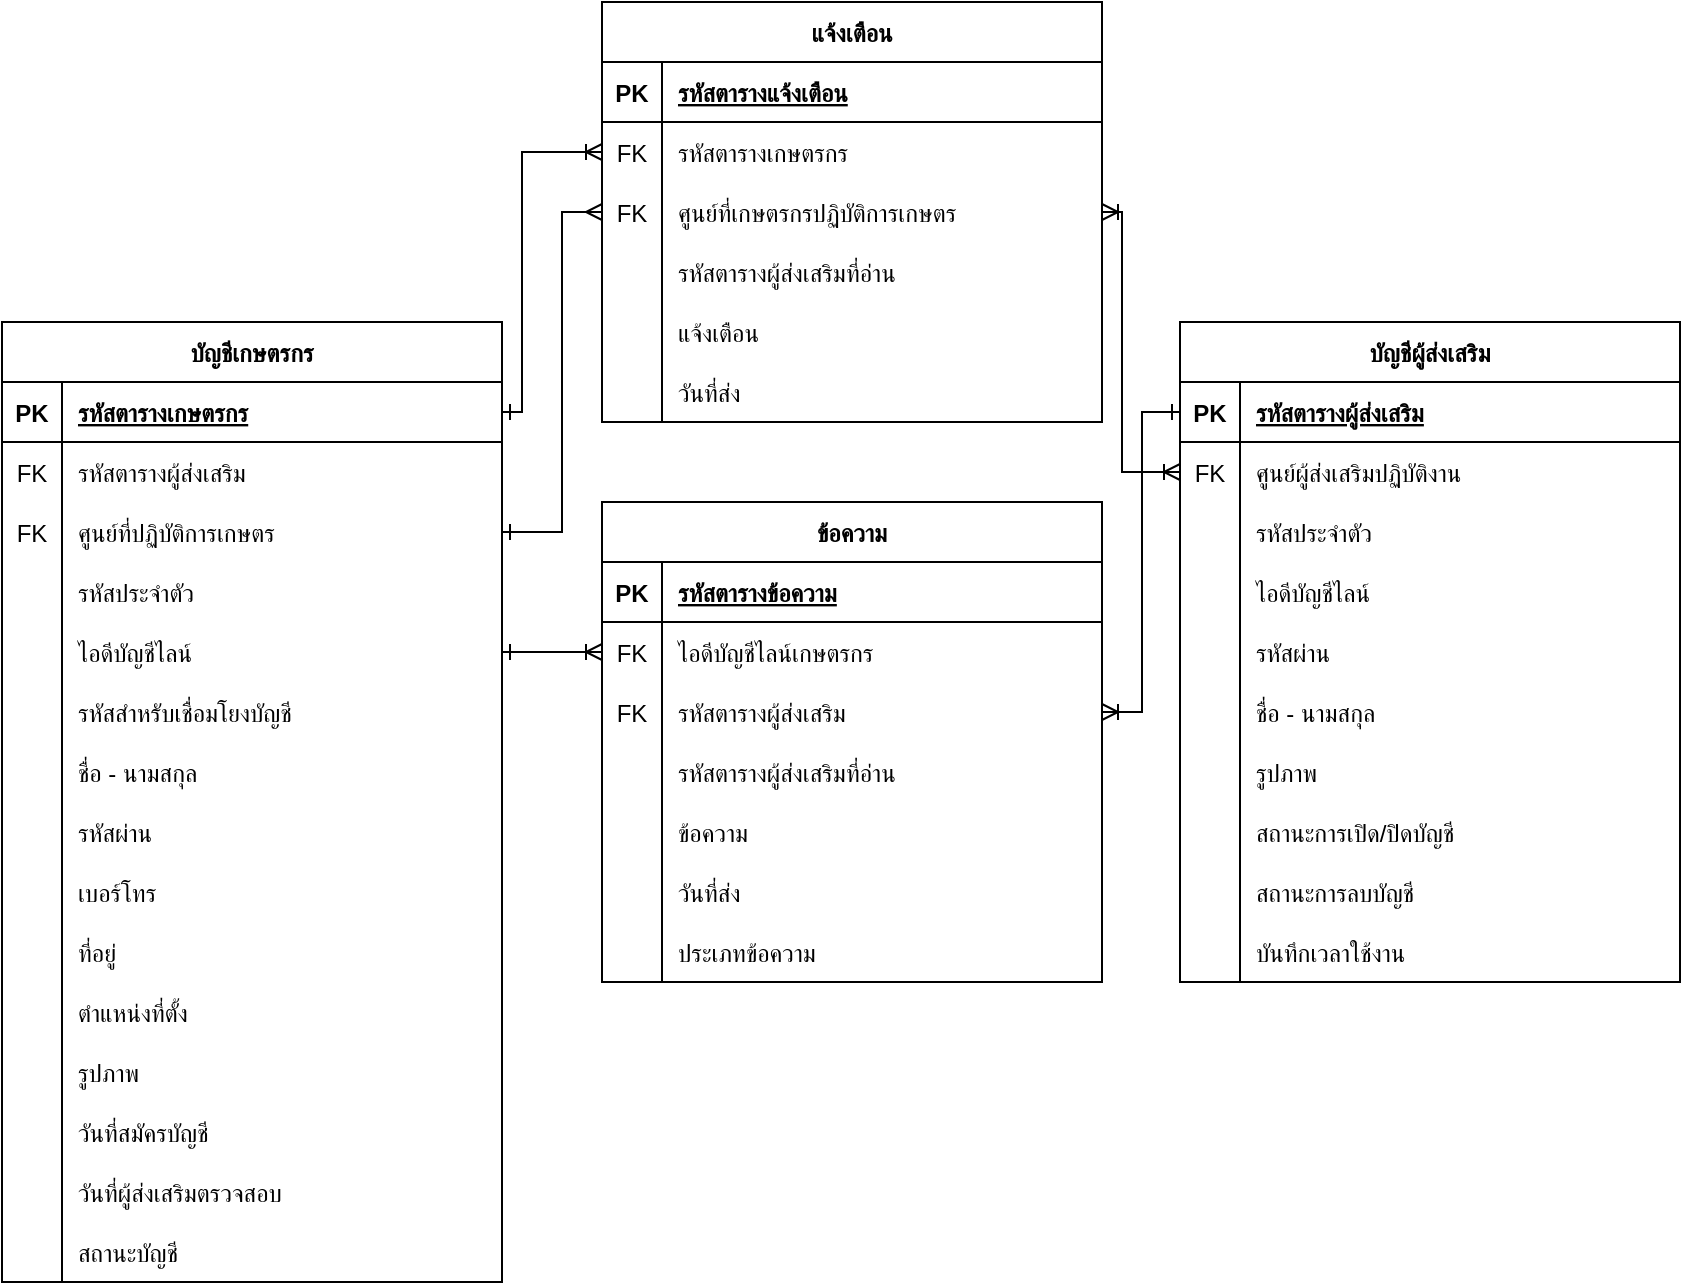 <mxfile version="22.0.8" type="google">
  <diagram name="หน้า-1" id="x3M6EU8KAMR5XJVaxGxM">
    <mxGraphModel grid="1" page="1" gridSize="10" guides="1" tooltips="1" connect="1" arrows="1" fold="1" pageScale="1" pageWidth="827" pageHeight="1169" math="0" shadow="0">
      <root>
        <mxCell id="0" />
        <mxCell id="1" parent="0" />
        <mxCell id="khlf1IXg7al_b4Y5pBYV-68" value="บัญชีผู้ส่งเสริม" style="shape=table;startSize=30;container=1;collapsible=1;childLayout=tableLayout;fixedRows=1;rowLines=0;fontStyle=1;align=center;resizeLast=1;" vertex="1" parent="1">
          <mxGeometry x="289" y="200" width="250" height="330" as="geometry" />
        </mxCell>
        <mxCell id="khlf1IXg7al_b4Y5pBYV-69" value="" style="shape=partialRectangle;collapsible=0;dropTarget=0;pointerEvents=0;fillColor=none;points=[[0,0.5],[1,0.5]];portConstraint=eastwest;top=0;left=0;right=0;bottom=1;" vertex="1" parent="khlf1IXg7al_b4Y5pBYV-68">
          <mxGeometry y="30" width="250" height="30" as="geometry" />
        </mxCell>
        <mxCell id="khlf1IXg7al_b4Y5pBYV-70" value="PK" style="shape=partialRectangle;overflow=hidden;connectable=0;fillColor=none;top=0;left=0;bottom=0;right=0;fontStyle=1;" vertex="1" parent="khlf1IXg7al_b4Y5pBYV-69">
          <mxGeometry width="30" height="30" as="geometry">
            <mxRectangle width="30" height="30" as="alternateBounds" />
          </mxGeometry>
        </mxCell>
        <mxCell id="khlf1IXg7al_b4Y5pBYV-71" value="รหัสตารางผู้ส่งเสริม" style="shape=partialRectangle;overflow=hidden;connectable=0;fillColor=none;top=0;left=0;bottom=0;right=0;align=left;spacingLeft=6;fontStyle=5;" vertex="1" parent="khlf1IXg7al_b4Y5pBYV-69">
          <mxGeometry x="30" width="220" height="30" as="geometry">
            <mxRectangle width="220" height="30" as="alternateBounds" />
          </mxGeometry>
        </mxCell>
        <mxCell id="khlf1IXg7al_b4Y5pBYV-72" value="" style="shape=partialRectangle;collapsible=0;dropTarget=0;pointerEvents=0;fillColor=none;points=[[0,0.5],[1,0.5]];portConstraint=eastwest;top=0;left=0;right=0;bottom=0;" vertex="1" parent="khlf1IXg7al_b4Y5pBYV-68">
          <mxGeometry y="60" width="250" height="30" as="geometry" />
        </mxCell>
        <mxCell id="khlf1IXg7al_b4Y5pBYV-73" value="FK" style="shape=partialRectangle;overflow=hidden;connectable=0;fillColor=none;top=0;left=0;bottom=0;right=0;" vertex="1" parent="khlf1IXg7al_b4Y5pBYV-72">
          <mxGeometry width="30" height="30" as="geometry">
            <mxRectangle width="30" height="30" as="alternateBounds" />
          </mxGeometry>
        </mxCell>
        <mxCell id="khlf1IXg7al_b4Y5pBYV-74" value="ศูนย์ผู้ส่งเสริมปฏิบัติงาน" style="shape=partialRectangle;overflow=hidden;connectable=0;fillColor=none;top=0;left=0;bottom=0;right=0;align=left;spacingLeft=6;" vertex="1" parent="khlf1IXg7al_b4Y5pBYV-72">
          <mxGeometry x="30" width="220" height="30" as="geometry">
            <mxRectangle width="220" height="30" as="alternateBounds" />
          </mxGeometry>
        </mxCell>
        <mxCell id="khlf1IXg7al_b4Y5pBYV-75" style="shape=partialRectangle;collapsible=0;dropTarget=0;pointerEvents=0;fillColor=none;points=[[0,0.5],[1,0.5]];portConstraint=eastwest;top=0;left=0;right=0;bottom=0;" vertex="1" parent="khlf1IXg7al_b4Y5pBYV-68">
          <mxGeometry y="90" width="250" height="30" as="geometry" />
        </mxCell>
        <mxCell id="khlf1IXg7al_b4Y5pBYV-76" style="shape=partialRectangle;overflow=hidden;connectable=0;fillColor=none;top=0;left=0;bottom=0;right=0;" vertex="1" parent="khlf1IXg7al_b4Y5pBYV-75">
          <mxGeometry width="30" height="30" as="geometry">
            <mxRectangle width="30" height="30" as="alternateBounds" />
          </mxGeometry>
        </mxCell>
        <mxCell id="khlf1IXg7al_b4Y5pBYV-77" value="รหัสประจำตัว" style="shape=partialRectangle;overflow=hidden;connectable=0;fillColor=none;top=0;left=0;bottom=0;right=0;align=left;spacingLeft=6;" vertex="1" parent="khlf1IXg7al_b4Y5pBYV-75">
          <mxGeometry x="30" width="220" height="30" as="geometry">
            <mxRectangle width="220" height="30" as="alternateBounds" />
          </mxGeometry>
        </mxCell>
        <mxCell id="khlf1IXg7al_b4Y5pBYV-78" style="shape=partialRectangle;collapsible=0;dropTarget=0;pointerEvents=0;fillColor=none;points=[[0,0.5],[1,0.5]];portConstraint=eastwest;top=0;left=0;right=0;bottom=0;" vertex="1" parent="khlf1IXg7al_b4Y5pBYV-68">
          <mxGeometry y="120" width="250" height="30" as="geometry" />
        </mxCell>
        <mxCell id="khlf1IXg7al_b4Y5pBYV-79" style="shape=partialRectangle;overflow=hidden;connectable=0;fillColor=none;top=0;left=0;bottom=0;right=0;" vertex="1" parent="khlf1IXg7al_b4Y5pBYV-78">
          <mxGeometry width="30" height="30" as="geometry">
            <mxRectangle width="30" height="30" as="alternateBounds" />
          </mxGeometry>
        </mxCell>
        <mxCell id="khlf1IXg7al_b4Y5pBYV-80" value="ไอดีบัญชีไลน์" style="shape=partialRectangle;overflow=hidden;connectable=0;fillColor=none;top=0;left=0;bottom=0;right=0;align=left;spacingLeft=6;" vertex="1" parent="khlf1IXg7al_b4Y5pBYV-78">
          <mxGeometry x="30" width="220" height="30" as="geometry">
            <mxRectangle width="220" height="30" as="alternateBounds" />
          </mxGeometry>
        </mxCell>
        <mxCell id="khlf1IXg7al_b4Y5pBYV-81" style="shape=partialRectangle;collapsible=0;dropTarget=0;pointerEvents=0;fillColor=none;points=[[0,0.5],[1,0.5]];portConstraint=eastwest;top=0;left=0;right=0;bottom=0;" vertex="1" parent="khlf1IXg7al_b4Y5pBYV-68">
          <mxGeometry y="150" width="250" height="30" as="geometry" />
        </mxCell>
        <mxCell id="khlf1IXg7al_b4Y5pBYV-82" style="shape=partialRectangle;overflow=hidden;connectable=0;fillColor=none;top=0;left=0;bottom=0;right=0;" vertex="1" parent="khlf1IXg7al_b4Y5pBYV-81">
          <mxGeometry width="30" height="30" as="geometry">
            <mxRectangle width="30" height="30" as="alternateBounds" />
          </mxGeometry>
        </mxCell>
        <mxCell id="khlf1IXg7al_b4Y5pBYV-83" value="รหัสผ่าน" style="shape=partialRectangle;overflow=hidden;connectable=0;fillColor=none;top=0;left=0;bottom=0;right=0;align=left;spacingLeft=6;" vertex="1" parent="khlf1IXg7al_b4Y5pBYV-81">
          <mxGeometry x="30" width="220" height="30" as="geometry">
            <mxRectangle width="220" height="30" as="alternateBounds" />
          </mxGeometry>
        </mxCell>
        <mxCell id="khlf1IXg7al_b4Y5pBYV-84" style="shape=partialRectangle;collapsible=0;dropTarget=0;pointerEvents=0;fillColor=none;points=[[0,0.5],[1,0.5]];portConstraint=eastwest;top=0;left=0;right=0;bottom=0;" vertex="1" parent="khlf1IXg7al_b4Y5pBYV-68">
          <mxGeometry y="180" width="250" height="30" as="geometry" />
        </mxCell>
        <mxCell id="khlf1IXg7al_b4Y5pBYV-85" value="" style="shape=partialRectangle;overflow=hidden;connectable=0;fillColor=none;top=0;left=0;bottom=0;right=0;" vertex="1" parent="khlf1IXg7al_b4Y5pBYV-84">
          <mxGeometry width="30" height="30" as="geometry">
            <mxRectangle width="30" height="30" as="alternateBounds" />
          </mxGeometry>
        </mxCell>
        <mxCell id="khlf1IXg7al_b4Y5pBYV-86" value="ชื่อ - นามสกุล" style="shape=partialRectangle;overflow=hidden;connectable=0;fillColor=none;top=0;left=0;bottom=0;right=0;align=left;spacingLeft=6;" vertex="1" parent="khlf1IXg7al_b4Y5pBYV-84">
          <mxGeometry x="30" width="220" height="30" as="geometry">
            <mxRectangle width="220" height="30" as="alternateBounds" />
          </mxGeometry>
        </mxCell>
        <mxCell id="khlf1IXg7al_b4Y5pBYV-87" style="shape=partialRectangle;collapsible=0;dropTarget=0;pointerEvents=0;fillColor=none;points=[[0,0.5],[1,0.5]];portConstraint=eastwest;top=0;left=0;right=0;bottom=0;" vertex="1" parent="khlf1IXg7al_b4Y5pBYV-68">
          <mxGeometry y="210" width="250" height="30" as="geometry" />
        </mxCell>
        <mxCell id="khlf1IXg7al_b4Y5pBYV-88" style="shape=partialRectangle;overflow=hidden;connectable=0;fillColor=none;top=0;left=0;bottom=0;right=0;" vertex="1" parent="khlf1IXg7al_b4Y5pBYV-87">
          <mxGeometry width="30" height="30" as="geometry">
            <mxRectangle width="30" height="30" as="alternateBounds" />
          </mxGeometry>
        </mxCell>
        <mxCell id="khlf1IXg7al_b4Y5pBYV-89" value="รูปภาพ" style="shape=partialRectangle;overflow=hidden;connectable=0;fillColor=none;top=0;left=0;bottom=0;right=0;align=left;spacingLeft=6;" vertex="1" parent="khlf1IXg7al_b4Y5pBYV-87">
          <mxGeometry x="30" width="220" height="30" as="geometry">
            <mxRectangle width="220" height="30" as="alternateBounds" />
          </mxGeometry>
        </mxCell>
        <mxCell id="khlf1IXg7al_b4Y5pBYV-90" style="shape=partialRectangle;collapsible=0;dropTarget=0;pointerEvents=0;fillColor=none;points=[[0,0.5],[1,0.5]];portConstraint=eastwest;top=0;left=0;right=0;bottom=0;" vertex="1" parent="khlf1IXg7al_b4Y5pBYV-68">
          <mxGeometry y="240" width="250" height="30" as="geometry" />
        </mxCell>
        <mxCell id="khlf1IXg7al_b4Y5pBYV-91" style="shape=partialRectangle;overflow=hidden;connectable=0;fillColor=none;top=0;left=0;bottom=0;right=0;" vertex="1" parent="khlf1IXg7al_b4Y5pBYV-90">
          <mxGeometry width="30" height="30" as="geometry">
            <mxRectangle width="30" height="30" as="alternateBounds" />
          </mxGeometry>
        </mxCell>
        <mxCell id="khlf1IXg7al_b4Y5pBYV-92" value="สถานะการเปิด/ปิดบัญชี" style="shape=partialRectangle;overflow=hidden;connectable=0;fillColor=none;top=0;left=0;bottom=0;right=0;align=left;spacingLeft=6;" vertex="1" parent="khlf1IXg7al_b4Y5pBYV-90">
          <mxGeometry x="30" width="220" height="30" as="geometry">
            <mxRectangle width="220" height="30" as="alternateBounds" />
          </mxGeometry>
        </mxCell>
        <mxCell id="khlf1IXg7al_b4Y5pBYV-93" style="shape=partialRectangle;collapsible=0;dropTarget=0;pointerEvents=0;fillColor=none;points=[[0,0.5],[1,0.5]];portConstraint=eastwest;top=0;left=0;right=0;bottom=0;" vertex="1" parent="khlf1IXg7al_b4Y5pBYV-68">
          <mxGeometry y="270" width="250" height="30" as="geometry" />
        </mxCell>
        <mxCell id="khlf1IXg7al_b4Y5pBYV-94" style="shape=partialRectangle;overflow=hidden;connectable=0;fillColor=none;top=0;left=0;bottom=0;right=0;" vertex="1" parent="khlf1IXg7al_b4Y5pBYV-93">
          <mxGeometry width="30" height="30" as="geometry">
            <mxRectangle width="30" height="30" as="alternateBounds" />
          </mxGeometry>
        </mxCell>
        <mxCell id="khlf1IXg7al_b4Y5pBYV-95" value="สถานะการลบบัญชี" style="shape=partialRectangle;overflow=hidden;connectable=0;fillColor=none;top=0;left=0;bottom=0;right=0;align=left;spacingLeft=6;" vertex="1" parent="khlf1IXg7al_b4Y5pBYV-93">
          <mxGeometry x="30" width="220" height="30" as="geometry">
            <mxRectangle width="220" height="30" as="alternateBounds" />
          </mxGeometry>
        </mxCell>
        <mxCell id="3WYlUfkX7w64HbrZwq2e-1" style="shape=partialRectangle;collapsible=0;dropTarget=0;pointerEvents=0;fillColor=none;points=[[0,0.5],[1,0.5]];portConstraint=eastwest;top=0;left=0;right=0;bottom=0;" vertex="1" parent="khlf1IXg7al_b4Y5pBYV-68">
          <mxGeometry y="300" width="250" height="30" as="geometry" />
        </mxCell>
        <mxCell id="3WYlUfkX7w64HbrZwq2e-2" style="shape=partialRectangle;overflow=hidden;connectable=0;fillColor=none;top=0;left=0;bottom=0;right=0;" vertex="1" parent="3WYlUfkX7w64HbrZwq2e-1">
          <mxGeometry width="30" height="30" as="geometry">
            <mxRectangle width="30" height="30" as="alternateBounds" />
          </mxGeometry>
        </mxCell>
        <mxCell id="3WYlUfkX7w64HbrZwq2e-3" value="บันทึกเวลาใช้งาน" style="shape=partialRectangle;overflow=hidden;connectable=0;fillColor=none;top=0;left=0;bottom=0;right=0;align=left;spacingLeft=6;" vertex="1" parent="3WYlUfkX7w64HbrZwq2e-1">
          <mxGeometry x="30" width="220" height="30" as="geometry">
            <mxRectangle width="220" height="30" as="alternateBounds" />
          </mxGeometry>
        </mxCell>
        <mxCell id="khlf1IXg7al_b4Y5pBYV-96" value="ข้อความ" style="shape=table;startSize=30;container=1;collapsible=1;childLayout=tableLayout;fixedRows=1;rowLines=0;fontStyle=1;align=center;resizeLast=1;" vertex="1" parent="1">
          <mxGeometry y="290" width="250" height="240" as="geometry" />
        </mxCell>
        <mxCell id="khlf1IXg7al_b4Y5pBYV-97" value="" style="shape=partialRectangle;collapsible=0;dropTarget=0;pointerEvents=0;fillColor=none;points=[[0,0.5],[1,0.5]];portConstraint=eastwest;top=0;left=0;right=0;bottom=1;" vertex="1" parent="khlf1IXg7al_b4Y5pBYV-96">
          <mxGeometry y="30" width="250" height="30" as="geometry" />
        </mxCell>
        <mxCell id="khlf1IXg7al_b4Y5pBYV-98" value="PK" style="shape=partialRectangle;overflow=hidden;connectable=0;fillColor=none;top=0;left=0;bottom=0;right=0;fontStyle=1;" vertex="1" parent="khlf1IXg7al_b4Y5pBYV-97">
          <mxGeometry width="30" height="30" as="geometry">
            <mxRectangle width="30" height="30" as="alternateBounds" />
          </mxGeometry>
        </mxCell>
        <mxCell id="khlf1IXg7al_b4Y5pBYV-99" value="รหัสตารางข้อความ" style="shape=partialRectangle;overflow=hidden;connectable=0;fillColor=none;top=0;left=0;bottom=0;right=0;align=left;spacingLeft=6;fontStyle=5;" vertex="1" parent="khlf1IXg7al_b4Y5pBYV-97">
          <mxGeometry x="30" width="220" height="30" as="geometry">
            <mxRectangle width="220" height="30" as="alternateBounds" />
          </mxGeometry>
        </mxCell>
        <mxCell id="khlf1IXg7al_b4Y5pBYV-100" value="" style="shape=partialRectangle;collapsible=0;dropTarget=0;pointerEvents=0;fillColor=none;points=[[0,0.5],[1,0.5]];portConstraint=eastwest;top=0;left=0;right=0;bottom=0;" vertex="1" parent="khlf1IXg7al_b4Y5pBYV-96">
          <mxGeometry y="60" width="250" height="30" as="geometry" />
        </mxCell>
        <mxCell id="khlf1IXg7al_b4Y5pBYV-101" value="FK" style="shape=partialRectangle;overflow=hidden;connectable=0;fillColor=none;top=0;left=0;bottom=0;right=0;" vertex="1" parent="khlf1IXg7al_b4Y5pBYV-100">
          <mxGeometry width="30" height="30" as="geometry">
            <mxRectangle width="30" height="30" as="alternateBounds" />
          </mxGeometry>
        </mxCell>
        <mxCell id="khlf1IXg7al_b4Y5pBYV-102" value="ไอดีบัญชีไลน์เกษตรกร" style="shape=partialRectangle;overflow=hidden;connectable=0;fillColor=none;top=0;left=0;bottom=0;right=0;align=left;spacingLeft=6;" vertex="1" parent="khlf1IXg7al_b4Y5pBYV-100">
          <mxGeometry x="30" width="220" height="30" as="geometry">
            <mxRectangle width="220" height="30" as="alternateBounds" />
          </mxGeometry>
        </mxCell>
        <mxCell id="khlf1IXg7al_b4Y5pBYV-103" style="shape=partialRectangle;collapsible=0;dropTarget=0;pointerEvents=0;fillColor=none;points=[[0,0.5],[1,0.5]];portConstraint=eastwest;top=0;left=0;right=0;bottom=0;" vertex="1" parent="khlf1IXg7al_b4Y5pBYV-96">
          <mxGeometry y="90" width="250" height="30" as="geometry" />
        </mxCell>
        <mxCell id="khlf1IXg7al_b4Y5pBYV-104" value="FK" style="shape=partialRectangle;overflow=hidden;connectable=0;fillColor=none;top=0;left=0;bottom=0;right=0;" vertex="1" parent="khlf1IXg7al_b4Y5pBYV-103">
          <mxGeometry width="30" height="30" as="geometry">
            <mxRectangle width="30" height="30" as="alternateBounds" />
          </mxGeometry>
        </mxCell>
        <mxCell id="khlf1IXg7al_b4Y5pBYV-105" value="รหัสตารางผู้ส่งเสริม" style="shape=partialRectangle;overflow=hidden;connectable=0;fillColor=none;top=0;left=0;bottom=0;right=0;align=left;spacingLeft=6;" vertex="1" parent="khlf1IXg7al_b4Y5pBYV-103">
          <mxGeometry x="30" width="220" height="30" as="geometry">
            <mxRectangle width="220" height="30" as="alternateBounds" />
          </mxGeometry>
        </mxCell>
        <mxCell id="khlf1IXg7al_b4Y5pBYV-106" style="shape=partialRectangle;collapsible=0;dropTarget=0;pointerEvents=0;fillColor=none;points=[[0,0.5],[1,0.5]];portConstraint=eastwest;top=0;left=0;right=0;bottom=0;" vertex="1" parent="khlf1IXg7al_b4Y5pBYV-96">
          <mxGeometry y="120" width="250" height="30" as="geometry" />
        </mxCell>
        <mxCell id="khlf1IXg7al_b4Y5pBYV-107" value="" style="shape=partialRectangle;overflow=hidden;connectable=0;fillColor=none;top=0;left=0;bottom=0;right=0;" vertex="1" parent="khlf1IXg7al_b4Y5pBYV-106">
          <mxGeometry width="30" height="30" as="geometry">
            <mxRectangle width="30" height="30" as="alternateBounds" />
          </mxGeometry>
        </mxCell>
        <mxCell id="khlf1IXg7al_b4Y5pBYV-108" value="รหัสตารางผู้ส่งเสริมที่อ่าน" style="shape=partialRectangle;overflow=hidden;connectable=0;fillColor=none;top=0;left=0;bottom=0;right=0;align=left;spacingLeft=6;" vertex="1" parent="khlf1IXg7al_b4Y5pBYV-106">
          <mxGeometry x="30" width="220" height="30" as="geometry">
            <mxRectangle width="220" height="30" as="alternateBounds" />
          </mxGeometry>
        </mxCell>
        <mxCell id="khlf1IXg7al_b4Y5pBYV-109" style="shape=partialRectangle;collapsible=0;dropTarget=0;pointerEvents=0;fillColor=none;points=[[0,0.5],[1,0.5]];portConstraint=eastwest;top=0;left=0;right=0;bottom=0;" vertex="1" parent="khlf1IXg7al_b4Y5pBYV-96">
          <mxGeometry y="150" width="250" height="30" as="geometry" />
        </mxCell>
        <mxCell id="khlf1IXg7al_b4Y5pBYV-110" style="shape=partialRectangle;overflow=hidden;connectable=0;fillColor=none;top=0;left=0;bottom=0;right=0;" vertex="1" parent="khlf1IXg7al_b4Y5pBYV-109">
          <mxGeometry width="30" height="30" as="geometry">
            <mxRectangle width="30" height="30" as="alternateBounds" />
          </mxGeometry>
        </mxCell>
        <mxCell id="khlf1IXg7al_b4Y5pBYV-111" value="ข้อความ" style="shape=partialRectangle;overflow=hidden;connectable=0;fillColor=none;top=0;left=0;bottom=0;right=0;align=left;spacingLeft=6;" vertex="1" parent="khlf1IXg7al_b4Y5pBYV-109">
          <mxGeometry x="30" width="220" height="30" as="geometry">
            <mxRectangle width="220" height="30" as="alternateBounds" />
          </mxGeometry>
        </mxCell>
        <mxCell id="khlf1IXg7al_b4Y5pBYV-112" style="shape=partialRectangle;collapsible=0;dropTarget=0;pointerEvents=0;fillColor=none;points=[[0,0.5],[1,0.5]];portConstraint=eastwest;top=0;left=0;right=0;bottom=0;" vertex="1" parent="khlf1IXg7al_b4Y5pBYV-96">
          <mxGeometry y="180" width="250" height="30" as="geometry" />
        </mxCell>
        <mxCell id="khlf1IXg7al_b4Y5pBYV-113" style="shape=partialRectangle;overflow=hidden;connectable=0;fillColor=none;top=0;left=0;bottom=0;right=0;" vertex="1" parent="khlf1IXg7al_b4Y5pBYV-112">
          <mxGeometry width="30" height="30" as="geometry">
            <mxRectangle width="30" height="30" as="alternateBounds" />
          </mxGeometry>
        </mxCell>
        <mxCell id="khlf1IXg7al_b4Y5pBYV-114" value="วันที่ส่ง" style="shape=partialRectangle;overflow=hidden;connectable=0;fillColor=none;top=0;left=0;bottom=0;right=0;align=left;spacingLeft=6;" vertex="1" parent="khlf1IXg7al_b4Y5pBYV-112">
          <mxGeometry x="30" width="220" height="30" as="geometry">
            <mxRectangle width="220" height="30" as="alternateBounds" />
          </mxGeometry>
        </mxCell>
        <mxCell id="khlf1IXg7al_b4Y5pBYV-115" style="shape=partialRectangle;collapsible=0;dropTarget=0;pointerEvents=0;fillColor=none;points=[[0,0.5],[1,0.5]];portConstraint=eastwest;top=0;left=0;right=0;bottom=0;" vertex="1" parent="khlf1IXg7al_b4Y5pBYV-96">
          <mxGeometry y="210" width="250" height="30" as="geometry" />
        </mxCell>
        <mxCell id="khlf1IXg7al_b4Y5pBYV-116" style="shape=partialRectangle;overflow=hidden;connectable=0;fillColor=none;top=0;left=0;bottom=0;right=0;" vertex="1" parent="khlf1IXg7al_b4Y5pBYV-115">
          <mxGeometry width="30" height="30" as="geometry">
            <mxRectangle width="30" height="30" as="alternateBounds" />
          </mxGeometry>
        </mxCell>
        <mxCell id="khlf1IXg7al_b4Y5pBYV-117" value="ประเภทข้อความ" style="shape=partialRectangle;overflow=hidden;connectable=0;fillColor=none;top=0;left=0;bottom=0;right=0;align=left;spacingLeft=6;" vertex="1" parent="khlf1IXg7al_b4Y5pBYV-115">
          <mxGeometry x="30" width="220" height="30" as="geometry">
            <mxRectangle width="220" height="30" as="alternateBounds" />
          </mxGeometry>
        </mxCell>
        <mxCell id="khlf1IXg7al_b4Y5pBYV-118" value="แจ้งเตือน" style="shape=table;startSize=30;container=1;collapsible=1;childLayout=tableLayout;fixedRows=1;rowLines=0;fontStyle=1;align=center;resizeLast=1;" vertex="1" parent="1">
          <mxGeometry y="40" width="250" height="210" as="geometry" />
        </mxCell>
        <mxCell id="khlf1IXg7al_b4Y5pBYV-119" value="" style="shape=partialRectangle;collapsible=0;dropTarget=0;pointerEvents=0;fillColor=none;points=[[0,0.5],[1,0.5]];portConstraint=eastwest;top=0;left=0;right=0;bottom=1;" vertex="1" parent="khlf1IXg7al_b4Y5pBYV-118">
          <mxGeometry y="30" width="250" height="30" as="geometry" />
        </mxCell>
        <mxCell id="khlf1IXg7al_b4Y5pBYV-120" value="PK" style="shape=partialRectangle;overflow=hidden;connectable=0;fillColor=none;top=0;left=0;bottom=0;right=0;fontStyle=1;" vertex="1" parent="khlf1IXg7al_b4Y5pBYV-119">
          <mxGeometry width="30" height="30" as="geometry">
            <mxRectangle width="30" height="30" as="alternateBounds" />
          </mxGeometry>
        </mxCell>
        <mxCell id="khlf1IXg7al_b4Y5pBYV-121" value="รหัสตารางแจ้งเตือน" style="shape=partialRectangle;overflow=hidden;connectable=0;fillColor=none;top=0;left=0;bottom=0;right=0;align=left;spacingLeft=6;fontStyle=5;" vertex="1" parent="khlf1IXg7al_b4Y5pBYV-119">
          <mxGeometry x="30" width="220" height="30" as="geometry">
            <mxRectangle width="220" height="30" as="alternateBounds" />
          </mxGeometry>
        </mxCell>
        <mxCell id="khlf1IXg7al_b4Y5pBYV-122" value="" style="shape=partialRectangle;collapsible=0;dropTarget=0;pointerEvents=0;fillColor=none;points=[[0,0.5],[1,0.5]];portConstraint=eastwest;top=0;left=0;right=0;bottom=0;" vertex="1" parent="khlf1IXg7al_b4Y5pBYV-118">
          <mxGeometry y="60" width="250" height="30" as="geometry" />
        </mxCell>
        <mxCell id="khlf1IXg7al_b4Y5pBYV-123" value="FK" style="shape=partialRectangle;overflow=hidden;connectable=0;fillColor=none;top=0;left=0;bottom=0;right=0;" vertex="1" parent="khlf1IXg7al_b4Y5pBYV-122">
          <mxGeometry width="30" height="30" as="geometry">
            <mxRectangle width="30" height="30" as="alternateBounds" />
          </mxGeometry>
        </mxCell>
        <mxCell id="khlf1IXg7al_b4Y5pBYV-124" value="รหัสตารางเกษตรกร" style="shape=partialRectangle;overflow=hidden;connectable=0;fillColor=none;top=0;left=0;bottom=0;right=0;align=left;spacingLeft=6;" vertex="1" parent="khlf1IXg7al_b4Y5pBYV-122">
          <mxGeometry x="30" width="220" height="30" as="geometry">
            <mxRectangle width="220" height="30" as="alternateBounds" />
          </mxGeometry>
        </mxCell>
        <mxCell id="khlf1IXg7al_b4Y5pBYV-125" style="shape=partialRectangle;collapsible=0;dropTarget=0;pointerEvents=0;fillColor=none;points=[[0,0.5],[1,0.5]];portConstraint=eastwest;top=0;left=0;right=0;bottom=0;" vertex="1" parent="khlf1IXg7al_b4Y5pBYV-118">
          <mxGeometry y="90" width="250" height="30" as="geometry" />
        </mxCell>
        <mxCell id="khlf1IXg7al_b4Y5pBYV-126" value="FK" style="shape=partialRectangle;overflow=hidden;connectable=0;fillColor=none;top=0;left=0;bottom=0;right=0;" vertex="1" parent="khlf1IXg7al_b4Y5pBYV-125">
          <mxGeometry width="30" height="30" as="geometry">
            <mxRectangle width="30" height="30" as="alternateBounds" />
          </mxGeometry>
        </mxCell>
        <mxCell id="khlf1IXg7al_b4Y5pBYV-127" value="ศูนย์ที่เกษตรกรปฏิบัติการเกษตร" style="shape=partialRectangle;overflow=hidden;connectable=0;fillColor=none;top=0;left=0;bottom=0;right=0;align=left;spacingLeft=6;" vertex="1" parent="khlf1IXg7al_b4Y5pBYV-125">
          <mxGeometry x="30" width="220" height="30" as="geometry">
            <mxRectangle width="220" height="30" as="alternateBounds" />
          </mxGeometry>
        </mxCell>
        <mxCell id="khlf1IXg7al_b4Y5pBYV-128" style="shape=partialRectangle;collapsible=0;dropTarget=0;pointerEvents=0;fillColor=none;points=[[0,0.5],[1,0.5]];portConstraint=eastwest;top=0;left=0;right=0;bottom=0;" vertex="1" parent="khlf1IXg7al_b4Y5pBYV-118">
          <mxGeometry y="120" width="250" height="30" as="geometry" />
        </mxCell>
        <mxCell id="khlf1IXg7al_b4Y5pBYV-129" value="" style="shape=partialRectangle;overflow=hidden;connectable=0;fillColor=none;top=0;left=0;bottom=0;right=0;" vertex="1" parent="khlf1IXg7al_b4Y5pBYV-128">
          <mxGeometry width="30" height="30" as="geometry">
            <mxRectangle width="30" height="30" as="alternateBounds" />
          </mxGeometry>
        </mxCell>
        <mxCell id="khlf1IXg7al_b4Y5pBYV-130" value="รหัสตารางผู้ส่งเสริมที่อ่าน" style="shape=partialRectangle;overflow=hidden;connectable=0;fillColor=none;top=0;left=0;bottom=0;right=0;align=left;spacingLeft=6;" vertex="1" parent="khlf1IXg7al_b4Y5pBYV-128">
          <mxGeometry x="30" width="220" height="30" as="geometry">
            <mxRectangle width="220" height="30" as="alternateBounds" />
          </mxGeometry>
        </mxCell>
        <mxCell id="khlf1IXg7al_b4Y5pBYV-131" style="shape=partialRectangle;collapsible=0;dropTarget=0;pointerEvents=0;fillColor=none;points=[[0,0.5],[1,0.5]];portConstraint=eastwest;top=0;left=0;right=0;bottom=0;" vertex="1" parent="khlf1IXg7al_b4Y5pBYV-118">
          <mxGeometry y="150" width="250" height="30" as="geometry" />
        </mxCell>
        <mxCell id="khlf1IXg7al_b4Y5pBYV-132" style="shape=partialRectangle;overflow=hidden;connectable=0;fillColor=none;top=0;left=0;bottom=0;right=0;" vertex="1" parent="khlf1IXg7al_b4Y5pBYV-131">
          <mxGeometry width="30" height="30" as="geometry">
            <mxRectangle width="30" height="30" as="alternateBounds" />
          </mxGeometry>
        </mxCell>
        <mxCell id="khlf1IXg7al_b4Y5pBYV-133" value="แจ้งเตือน" style="shape=partialRectangle;overflow=hidden;connectable=0;fillColor=none;top=0;left=0;bottom=0;right=0;align=left;spacingLeft=6;" vertex="1" parent="khlf1IXg7al_b4Y5pBYV-131">
          <mxGeometry x="30" width="220" height="30" as="geometry">
            <mxRectangle width="220" height="30" as="alternateBounds" />
          </mxGeometry>
        </mxCell>
        <mxCell id="khlf1IXg7al_b4Y5pBYV-134" style="shape=partialRectangle;collapsible=0;dropTarget=0;pointerEvents=0;fillColor=none;points=[[0,0.5],[1,0.5]];portConstraint=eastwest;top=0;left=0;right=0;bottom=0;" vertex="1" parent="khlf1IXg7al_b4Y5pBYV-118">
          <mxGeometry y="180" width="250" height="30" as="geometry" />
        </mxCell>
        <mxCell id="khlf1IXg7al_b4Y5pBYV-135" style="shape=partialRectangle;overflow=hidden;connectable=0;fillColor=none;top=0;left=0;bottom=0;right=0;" vertex="1" parent="khlf1IXg7al_b4Y5pBYV-134">
          <mxGeometry width="30" height="30" as="geometry">
            <mxRectangle width="30" height="30" as="alternateBounds" />
          </mxGeometry>
        </mxCell>
        <mxCell id="khlf1IXg7al_b4Y5pBYV-136" value="วันที่ส่ง" style="shape=partialRectangle;overflow=hidden;connectable=0;fillColor=none;top=0;left=0;bottom=0;right=0;align=left;spacingLeft=6;" vertex="1" parent="khlf1IXg7al_b4Y5pBYV-134">
          <mxGeometry x="30" width="220" height="30" as="geometry">
            <mxRectangle width="220" height="30" as="alternateBounds" />
          </mxGeometry>
        </mxCell>
        <mxCell id="khlf1IXg7al_b4Y5pBYV-137" value="บัญชีเกษตรกร" style="shape=table;startSize=30;container=1;collapsible=1;childLayout=tableLayout;fixedRows=1;rowLines=0;fontStyle=1;align=center;resizeLast=1;flipH=0;flipV=0;direction=east;" vertex="1" parent="1">
          <mxGeometry x="-300" y="200" width="250" height="480" as="geometry">
            <mxRectangle x="-670" y="200" width="90" height="30" as="alternateBounds" />
          </mxGeometry>
        </mxCell>
        <mxCell id="khlf1IXg7al_b4Y5pBYV-138" value="" style="shape=partialRectangle;collapsible=0;dropTarget=0;pointerEvents=0;fillColor=none;points=[[0,0.5],[1,0.5]];portConstraint=eastwest;top=0;left=0;right=0;bottom=1;" vertex="1" parent="khlf1IXg7al_b4Y5pBYV-137">
          <mxGeometry y="30" width="250" height="30" as="geometry" />
        </mxCell>
        <mxCell id="khlf1IXg7al_b4Y5pBYV-139" value="PK" style="shape=partialRectangle;overflow=hidden;connectable=0;fillColor=none;top=0;left=0;bottom=0;right=0;fontStyle=1;" vertex="1" parent="khlf1IXg7al_b4Y5pBYV-138">
          <mxGeometry width="30" height="30" as="geometry">
            <mxRectangle width="30" height="30" as="alternateBounds" />
          </mxGeometry>
        </mxCell>
        <mxCell id="khlf1IXg7al_b4Y5pBYV-140" value="รหัสตารางเกษตรกร" style="shape=partialRectangle;overflow=hidden;connectable=0;fillColor=none;top=0;left=0;bottom=0;right=0;align=left;spacingLeft=6;fontStyle=5;flipV=0;flipH=1;" vertex="1" parent="khlf1IXg7al_b4Y5pBYV-138">
          <mxGeometry x="30" width="220" height="30" as="geometry">
            <mxRectangle width="220" height="30" as="alternateBounds" />
          </mxGeometry>
        </mxCell>
        <mxCell id="khlf1IXg7al_b4Y5pBYV-141" value="" style="shape=partialRectangle;collapsible=0;dropTarget=0;pointerEvents=0;fillColor=none;points=[[0,0.5],[1,0.5]];portConstraint=eastwest;top=0;left=0;right=0;bottom=0;" vertex="1" parent="khlf1IXg7al_b4Y5pBYV-137">
          <mxGeometry y="60" width="250" height="30" as="geometry" />
        </mxCell>
        <mxCell id="khlf1IXg7al_b4Y5pBYV-142" value="FK" style="shape=partialRectangle;overflow=hidden;connectable=0;fillColor=none;top=0;left=0;bottom=0;right=0;" vertex="1" parent="khlf1IXg7al_b4Y5pBYV-141">
          <mxGeometry width="30" height="30" as="geometry">
            <mxRectangle width="30" height="30" as="alternateBounds" />
          </mxGeometry>
        </mxCell>
        <mxCell id="khlf1IXg7al_b4Y5pBYV-143" value="รหัสตารางผู้ส่งเสริม" style="shape=partialRectangle;overflow=hidden;connectable=0;fillColor=none;top=0;left=0;bottom=0;right=0;align=left;spacingLeft=6;flipH=1;flipV=0;" vertex="1" parent="khlf1IXg7al_b4Y5pBYV-141">
          <mxGeometry x="30" width="220" height="30" as="geometry">
            <mxRectangle width="220" height="30" as="alternateBounds" />
          </mxGeometry>
        </mxCell>
        <mxCell id="khlf1IXg7al_b4Y5pBYV-144" style="shape=partialRectangle;collapsible=0;dropTarget=0;pointerEvents=0;fillColor=none;points=[[0,0.5],[1,0.5]];portConstraint=eastwest;top=0;left=0;right=0;bottom=0;" vertex="1" parent="khlf1IXg7al_b4Y5pBYV-137">
          <mxGeometry y="90" width="250" height="30" as="geometry" />
        </mxCell>
        <mxCell id="khlf1IXg7al_b4Y5pBYV-145" value="FK" style="shape=partialRectangle;overflow=hidden;connectable=0;fillColor=none;top=0;left=0;bottom=0;right=0;" vertex="1" parent="khlf1IXg7al_b4Y5pBYV-144">
          <mxGeometry width="30" height="30" as="geometry">
            <mxRectangle width="30" height="30" as="alternateBounds" />
          </mxGeometry>
        </mxCell>
        <mxCell id="khlf1IXg7al_b4Y5pBYV-146" value="ศูนย์ที่ปฏิบัติการเกษตร" style="shape=partialRectangle;overflow=hidden;connectable=0;fillColor=none;top=0;left=0;bottom=0;right=0;align=left;spacingLeft=6;flipH=1;flipV=0;" vertex="1" parent="khlf1IXg7al_b4Y5pBYV-144">
          <mxGeometry x="30" width="220" height="30" as="geometry">
            <mxRectangle width="220" height="30" as="alternateBounds" />
          </mxGeometry>
        </mxCell>
        <mxCell id="khlf1IXg7al_b4Y5pBYV-147" style="shape=partialRectangle;collapsible=0;dropTarget=0;pointerEvents=0;fillColor=none;points=[[0,0.5],[1,0.5]];portConstraint=eastwest;top=0;left=0;right=0;bottom=0;" vertex="1" parent="khlf1IXg7al_b4Y5pBYV-137">
          <mxGeometry y="120" width="250" height="30" as="geometry" />
        </mxCell>
        <mxCell id="khlf1IXg7al_b4Y5pBYV-148" style="shape=partialRectangle;overflow=hidden;connectable=0;fillColor=none;top=0;left=0;bottom=0;right=0;" vertex="1" parent="khlf1IXg7al_b4Y5pBYV-147">
          <mxGeometry width="30" height="30" as="geometry">
            <mxRectangle width="30" height="30" as="alternateBounds" />
          </mxGeometry>
        </mxCell>
        <mxCell id="khlf1IXg7al_b4Y5pBYV-149" value="รหัสประจำตัว" style="shape=partialRectangle;overflow=hidden;connectable=0;fillColor=none;top=0;left=0;bottom=0;right=0;align=left;spacingLeft=6;flipH=1;flipV=0;" vertex="1" parent="khlf1IXg7al_b4Y5pBYV-147">
          <mxGeometry x="30" width="220" height="30" as="geometry">
            <mxRectangle width="220" height="30" as="alternateBounds" />
          </mxGeometry>
        </mxCell>
        <mxCell id="khlf1IXg7al_b4Y5pBYV-150" style="shape=partialRectangle;collapsible=0;dropTarget=0;pointerEvents=0;fillColor=none;points=[[0,0.5],[1,0.5]];portConstraint=eastwest;top=0;left=0;right=0;bottom=0;" vertex="1" parent="khlf1IXg7al_b4Y5pBYV-137">
          <mxGeometry y="150" width="250" height="30" as="geometry" />
        </mxCell>
        <mxCell id="khlf1IXg7al_b4Y5pBYV-151" style="shape=partialRectangle;overflow=hidden;connectable=0;fillColor=none;top=0;left=0;bottom=0;right=0;" vertex="1" parent="khlf1IXg7al_b4Y5pBYV-150">
          <mxGeometry width="30" height="30" as="geometry">
            <mxRectangle width="30" height="30" as="alternateBounds" />
          </mxGeometry>
        </mxCell>
        <mxCell id="khlf1IXg7al_b4Y5pBYV-152" value="ไอดีบัญชีไลน์" style="shape=partialRectangle;overflow=hidden;connectable=0;fillColor=none;top=0;left=0;bottom=0;right=0;align=left;spacingLeft=6;flipH=1;flipV=0;" vertex="1" parent="khlf1IXg7al_b4Y5pBYV-150">
          <mxGeometry x="30" width="220" height="30" as="geometry">
            <mxRectangle width="220" height="30" as="alternateBounds" />
          </mxGeometry>
        </mxCell>
        <mxCell id="khlf1IXg7al_b4Y5pBYV-153" style="shape=partialRectangle;collapsible=0;dropTarget=0;pointerEvents=0;fillColor=none;points=[[0,0.5],[1,0.5]];portConstraint=eastwest;top=0;left=0;right=0;bottom=0;" vertex="1" parent="khlf1IXg7al_b4Y5pBYV-137">
          <mxGeometry y="180" width="250" height="30" as="geometry" />
        </mxCell>
        <mxCell id="khlf1IXg7al_b4Y5pBYV-154" style="shape=partialRectangle;overflow=hidden;connectable=0;fillColor=none;top=0;left=0;bottom=0;right=0;" vertex="1" parent="khlf1IXg7al_b4Y5pBYV-153">
          <mxGeometry width="30" height="30" as="geometry">
            <mxRectangle width="30" height="30" as="alternateBounds" />
          </mxGeometry>
        </mxCell>
        <mxCell id="khlf1IXg7al_b4Y5pBYV-155" value="รหัสสำหรับเชื่อมโยงบัญชี" style="shape=partialRectangle;overflow=hidden;connectable=0;fillColor=none;top=0;left=0;bottom=0;right=0;align=left;spacingLeft=6;flipH=1;flipV=0;" vertex="1" parent="khlf1IXg7al_b4Y5pBYV-153">
          <mxGeometry x="30" width="220" height="30" as="geometry">
            <mxRectangle width="220" height="30" as="alternateBounds" />
          </mxGeometry>
        </mxCell>
        <mxCell id="khlf1IXg7al_b4Y5pBYV-156" style="shape=partialRectangle;collapsible=0;dropTarget=0;pointerEvents=0;fillColor=none;points=[[0,0.5],[1,0.5]];portConstraint=eastwest;top=0;left=0;right=0;bottom=0;" vertex="1" parent="khlf1IXg7al_b4Y5pBYV-137">
          <mxGeometry y="210" width="250" height="30" as="geometry" />
        </mxCell>
        <mxCell id="khlf1IXg7al_b4Y5pBYV-157" style="shape=partialRectangle;overflow=hidden;connectable=0;fillColor=none;top=0;left=0;bottom=0;right=0;" vertex="1" parent="khlf1IXg7al_b4Y5pBYV-156">
          <mxGeometry width="30" height="30" as="geometry">
            <mxRectangle width="30" height="30" as="alternateBounds" />
          </mxGeometry>
        </mxCell>
        <mxCell id="khlf1IXg7al_b4Y5pBYV-158" value="ชื่อ - นามสกุล" style="shape=partialRectangle;overflow=hidden;connectable=0;fillColor=none;top=0;left=0;bottom=0;right=0;align=left;spacingLeft=6;flipH=1;flipV=0;" vertex="1" parent="khlf1IXg7al_b4Y5pBYV-156">
          <mxGeometry x="30" width="220" height="30" as="geometry">
            <mxRectangle width="220" height="30" as="alternateBounds" />
          </mxGeometry>
        </mxCell>
        <mxCell id="khlf1IXg7al_b4Y5pBYV-159" style="shape=partialRectangle;collapsible=0;dropTarget=0;pointerEvents=0;fillColor=none;points=[[0,0.5],[1,0.5]];portConstraint=eastwest;top=0;left=0;right=0;bottom=0;" vertex="1" parent="khlf1IXg7al_b4Y5pBYV-137">
          <mxGeometry y="240" width="250" height="30" as="geometry" />
        </mxCell>
        <mxCell id="khlf1IXg7al_b4Y5pBYV-160" style="shape=partialRectangle;overflow=hidden;connectable=0;fillColor=none;top=0;left=0;bottom=0;right=0;" vertex="1" parent="khlf1IXg7al_b4Y5pBYV-159">
          <mxGeometry width="30" height="30" as="geometry">
            <mxRectangle width="30" height="30" as="alternateBounds" />
          </mxGeometry>
        </mxCell>
        <mxCell id="khlf1IXg7al_b4Y5pBYV-161" value="รหัสผ่าน" style="shape=partialRectangle;overflow=hidden;connectable=0;fillColor=none;top=0;left=0;bottom=0;right=0;align=left;spacingLeft=6;flipH=1;flipV=0;" vertex="1" parent="khlf1IXg7al_b4Y5pBYV-159">
          <mxGeometry x="30" width="220" height="30" as="geometry">
            <mxRectangle width="220" height="30" as="alternateBounds" />
          </mxGeometry>
        </mxCell>
        <mxCell id="khlf1IXg7al_b4Y5pBYV-162" style="shape=partialRectangle;collapsible=0;dropTarget=0;pointerEvents=0;fillColor=none;points=[[0,0.5],[1,0.5]];portConstraint=eastwest;top=0;left=0;right=0;bottom=0;" vertex="1" parent="khlf1IXg7al_b4Y5pBYV-137">
          <mxGeometry y="270" width="250" height="30" as="geometry" />
        </mxCell>
        <mxCell id="khlf1IXg7al_b4Y5pBYV-163" style="shape=partialRectangle;overflow=hidden;connectable=0;fillColor=none;top=0;left=0;bottom=0;right=0;" vertex="1" parent="khlf1IXg7al_b4Y5pBYV-162">
          <mxGeometry width="30" height="30" as="geometry">
            <mxRectangle width="30" height="30" as="alternateBounds" />
          </mxGeometry>
        </mxCell>
        <mxCell id="khlf1IXg7al_b4Y5pBYV-164" value="เบอร์โทร" style="shape=partialRectangle;overflow=hidden;connectable=0;fillColor=none;top=0;left=0;bottom=0;right=0;align=left;spacingLeft=6;flipH=1;flipV=0;" vertex="1" parent="khlf1IXg7al_b4Y5pBYV-162">
          <mxGeometry x="30" width="220" height="30" as="geometry">
            <mxRectangle width="220" height="30" as="alternateBounds" />
          </mxGeometry>
        </mxCell>
        <mxCell id="khlf1IXg7al_b4Y5pBYV-165" style="shape=partialRectangle;collapsible=0;dropTarget=0;pointerEvents=0;fillColor=none;points=[[0,0.5],[1,0.5]];portConstraint=eastwest;top=0;left=0;right=0;bottom=0;" vertex="1" parent="khlf1IXg7al_b4Y5pBYV-137">
          <mxGeometry y="300" width="250" height="30" as="geometry" />
        </mxCell>
        <mxCell id="khlf1IXg7al_b4Y5pBYV-166" style="shape=partialRectangle;overflow=hidden;connectable=0;fillColor=none;top=0;left=0;bottom=0;right=0;" vertex="1" parent="khlf1IXg7al_b4Y5pBYV-165">
          <mxGeometry width="30" height="30" as="geometry">
            <mxRectangle width="30" height="30" as="alternateBounds" />
          </mxGeometry>
        </mxCell>
        <mxCell id="khlf1IXg7al_b4Y5pBYV-167" value="ที่อยู่" style="shape=partialRectangle;overflow=hidden;connectable=0;fillColor=none;top=0;left=0;bottom=0;right=0;align=left;spacingLeft=6;flipH=1;flipV=0;" vertex="1" parent="khlf1IXg7al_b4Y5pBYV-165">
          <mxGeometry x="30" width="220" height="30" as="geometry">
            <mxRectangle width="220" height="30" as="alternateBounds" />
          </mxGeometry>
        </mxCell>
        <mxCell id="khlf1IXg7al_b4Y5pBYV-168" style="shape=partialRectangle;collapsible=0;dropTarget=0;pointerEvents=0;fillColor=none;points=[[0,0.5],[1,0.5]];portConstraint=eastwest;top=0;left=0;right=0;bottom=0;" vertex="1" parent="khlf1IXg7al_b4Y5pBYV-137">
          <mxGeometry y="330" width="250" height="30" as="geometry" />
        </mxCell>
        <mxCell id="khlf1IXg7al_b4Y5pBYV-169" style="shape=partialRectangle;overflow=hidden;connectable=0;fillColor=none;top=0;left=0;bottom=0;right=0;" vertex="1" parent="khlf1IXg7al_b4Y5pBYV-168">
          <mxGeometry width="30" height="30" as="geometry">
            <mxRectangle width="30" height="30" as="alternateBounds" />
          </mxGeometry>
        </mxCell>
        <mxCell id="khlf1IXg7al_b4Y5pBYV-170" value="ตำแหน่งที่ตั้ง" style="shape=partialRectangle;overflow=hidden;connectable=0;fillColor=none;top=0;left=0;bottom=0;right=0;align=left;spacingLeft=6;flipH=1;flipV=0;" vertex="1" parent="khlf1IXg7al_b4Y5pBYV-168">
          <mxGeometry x="30" width="220" height="30" as="geometry">
            <mxRectangle width="220" height="30" as="alternateBounds" />
          </mxGeometry>
        </mxCell>
        <mxCell id="khlf1IXg7al_b4Y5pBYV-171" style="shape=partialRectangle;collapsible=0;dropTarget=0;pointerEvents=0;fillColor=none;points=[[0,0.5],[1,0.5]];portConstraint=eastwest;top=0;left=0;right=0;bottom=0;" vertex="1" parent="khlf1IXg7al_b4Y5pBYV-137">
          <mxGeometry y="360" width="250" height="30" as="geometry" />
        </mxCell>
        <mxCell id="khlf1IXg7al_b4Y5pBYV-172" value="" style="shape=partialRectangle;overflow=hidden;connectable=0;fillColor=none;top=0;left=0;bottom=0;right=0;" vertex="1" parent="khlf1IXg7al_b4Y5pBYV-171">
          <mxGeometry width="30" height="30" as="geometry">
            <mxRectangle width="30" height="30" as="alternateBounds" />
          </mxGeometry>
        </mxCell>
        <mxCell id="khlf1IXg7al_b4Y5pBYV-173" value="รูปภาพ" style="shape=partialRectangle;overflow=hidden;connectable=0;fillColor=none;top=0;left=0;bottom=0;right=0;align=left;spacingLeft=6;flipH=1;flipV=0;" vertex="1" parent="khlf1IXg7al_b4Y5pBYV-171">
          <mxGeometry x="30" width="220" height="30" as="geometry">
            <mxRectangle width="220" height="30" as="alternateBounds" />
          </mxGeometry>
        </mxCell>
        <mxCell id="khlf1IXg7al_b4Y5pBYV-174" style="shape=partialRectangle;collapsible=0;dropTarget=0;pointerEvents=0;fillColor=none;points=[[0,0.5],[1,0.5]];portConstraint=eastwest;top=0;left=0;right=0;bottom=0;" vertex="1" parent="khlf1IXg7al_b4Y5pBYV-137">
          <mxGeometry y="390" width="250" height="30" as="geometry" />
        </mxCell>
        <mxCell id="khlf1IXg7al_b4Y5pBYV-175" style="shape=partialRectangle;overflow=hidden;connectable=0;fillColor=none;top=0;left=0;bottom=0;right=0;" vertex="1" parent="khlf1IXg7al_b4Y5pBYV-174">
          <mxGeometry width="30" height="30" as="geometry">
            <mxRectangle width="30" height="30" as="alternateBounds" />
          </mxGeometry>
        </mxCell>
        <mxCell id="khlf1IXg7al_b4Y5pBYV-176" value="วันที่สมัครบัญชี" style="shape=partialRectangle;overflow=hidden;connectable=0;fillColor=none;top=0;left=0;bottom=0;right=0;align=left;spacingLeft=6;flipH=1;flipV=0;" vertex="1" parent="khlf1IXg7al_b4Y5pBYV-174">
          <mxGeometry x="30" width="220" height="30" as="geometry">
            <mxRectangle width="220" height="30" as="alternateBounds" />
          </mxGeometry>
        </mxCell>
        <mxCell id="khlf1IXg7al_b4Y5pBYV-177" style="shape=partialRectangle;collapsible=0;dropTarget=0;pointerEvents=0;fillColor=none;points=[[0,0.5],[1,0.5]];portConstraint=eastwest;top=0;left=0;right=0;bottom=0;" vertex="1" parent="khlf1IXg7al_b4Y5pBYV-137">
          <mxGeometry y="420" width="250" height="30" as="geometry" />
        </mxCell>
        <mxCell id="khlf1IXg7al_b4Y5pBYV-178" style="shape=partialRectangle;overflow=hidden;connectable=0;fillColor=none;top=0;left=0;bottom=0;right=0;" vertex="1" parent="khlf1IXg7al_b4Y5pBYV-177">
          <mxGeometry width="30" height="30" as="geometry">
            <mxRectangle width="30" height="30" as="alternateBounds" />
          </mxGeometry>
        </mxCell>
        <mxCell id="khlf1IXg7al_b4Y5pBYV-179" value="วันที่ผู้ส่งเสริมตรวจสอบ" style="shape=partialRectangle;overflow=hidden;connectable=0;fillColor=none;top=0;left=0;bottom=0;right=0;align=left;spacingLeft=6;flipH=1;flipV=0;" vertex="1" parent="khlf1IXg7al_b4Y5pBYV-177">
          <mxGeometry x="30" width="220" height="30" as="geometry">
            <mxRectangle width="220" height="30" as="alternateBounds" />
          </mxGeometry>
        </mxCell>
        <mxCell id="khlf1IXg7al_b4Y5pBYV-180" style="shape=partialRectangle;collapsible=0;dropTarget=0;pointerEvents=0;fillColor=none;points=[[0,0.5],[1,0.5]];portConstraint=eastwest;top=0;left=0;right=0;bottom=0;" vertex="1" parent="khlf1IXg7al_b4Y5pBYV-137">
          <mxGeometry y="450" width="250" height="30" as="geometry" />
        </mxCell>
        <mxCell id="khlf1IXg7al_b4Y5pBYV-181" style="shape=partialRectangle;overflow=hidden;connectable=0;fillColor=none;top=0;left=0;bottom=0;right=0;" vertex="1" parent="khlf1IXg7al_b4Y5pBYV-180">
          <mxGeometry width="30" height="30" as="geometry">
            <mxRectangle width="30" height="30" as="alternateBounds" />
          </mxGeometry>
        </mxCell>
        <mxCell id="khlf1IXg7al_b4Y5pBYV-182" value="สถานะบัญชี" style="shape=partialRectangle;overflow=hidden;connectable=0;fillColor=none;top=0;left=0;bottom=0;right=0;align=left;spacingLeft=6;flipH=1;flipV=0;" vertex="1" parent="khlf1IXg7al_b4Y5pBYV-180">
          <mxGeometry x="30" width="220" height="30" as="geometry">
            <mxRectangle width="220" height="30" as="alternateBounds" />
          </mxGeometry>
        </mxCell>
        <mxCell id="khlf1IXg7al_b4Y5pBYV-183" style="edgeStyle=orthogonalEdgeStyle;shape=connector;rounded=0;orthogonalLoop=1;jettySize=auto;html=1;exitX=0;exitY=0.5;exitDx=0;exitDy=0;entryX=1;entryY=0.5;entryDx=0;entryDy=0;labelBackgroundColor=default;strokeColor=default;fontFamily=Helvetica;fontSize=12;fontColor=default;startArrow=ERmany;startFill=0;endArrow=ERone;startSize=6;endFill=0;" edge="1" parent="1" source="khlf1IXg7al_b4Y5pBYV-125" target="khlf1IXg7al_b4Y5pBYV-144">
          <mxGeometry relative="1" as="geometry">
            <Array as="points">
              <mxPoint x="-20" y="145" />
              <mxPoint x="-20" y="305" />
            </Array>
          </mxGeometry>
        </mxCell>
        <mxCell id="khlf1IXg7al_b4Y5pBYV-184" style="edgeStyle=orthogonalEdgeStyle;shape=connector;rounded=0;orthogonalLoop=1;jettySize=auto;html=1;labelBackgroundColor=default;strokeColor=default;fontFamily=Helvetica;fontSize=12;fontColor=default;startArrow=ERoneToMany;startFill=0;endArrow=ERone;startSize=6;entryX=0;entryY=0.5;entryDx=0;entryDy=0;endFill=0;" edge="1" parent="1" target="khlf1IXg7al_b4Y5pBYV-69">
          <mxGeometry relative="1" as="geometry">
            <mxPoint x="310" y="40" as="targetPoint" />
            <Array as="points">
              <mxPoint x="270" y="395" />
              <mxPoint x="270" y="245" />
            </Array>
            <mxPoint x="250" y="395" as="sourcePoint" />
          </mxGeometry>
        </mxCell>
        <mxCell id="khlf1IXg7al_b4Y5pBYV-185" style="edgeStyle=orthogonalEdgeStyle;shape=connector;rounded=0;orthogonalLoop=1;jettySize=auto;html=1;entryX=1;entryY=0.5;entryDx=0;entryDy=0;labelBackgroundColor=default;strokeColor=default;fontFamily=Helvetica;fontSize=12;fontColor=default;startArrow=ERoneToMany;startFill=0;endArrow=ERone;startSize=6;endFill=0;exitX=0;exitY=0.5;exitDx=0;exitDy=0;" edge="1" parent="1" source="khlf1IXg7al_b4Y5pBYV-122" target="khlf1IXg7al_b4Y5pBYV-138">
          <mxGeometry relative="1" as="geometry">
            <mxPoint x="-10" y="-130" as="sourcePoint" />
            <Array as="points">
              <mxPoint x="-40" y="115" />
              <mxPoint x="-40" y="245" />
            </Array>
          </mxGeometry>
        </mxCell>
        <mxCell id="khlf1IXg7al_b4Y5pBYV-186" style="edgeStyle=orthogonalEdgeStyle;shape=connector;rounded=0;orthogonalLoop=1;jettySize=auto;html=1;exitX=0;exitY=0.5;exitDx=0;exitDy=0;entryX=1;entryY=0.5;entryDx=0;entryDy=0;labelBackgroundColor=default;strokeColor=default;fontFamily=Helvetica;fontSize=12;fontColor=default;startArrow=ERoneToMany;startFill=0;endArrow=ERone;startSize=6;endFill=0;" edge="1" parent="1" source="khlf1IXg7al_b4Y5pBYV-100" target="khlf1IXg7al_b4Y5pBYV-150">
          <mxGeometry relative="1" as="geometry">
            <Array as="points" />
          </mxGeometry>
        </mxCell>
        <mxCell id="khlf1IXg7al_b4Y5pBYV-187" style="edgeStyle=orthogonalEdgeStyle;rounded=0;orthogonalLoop=1;jettySize=auto;html=1;exitX=1;exitY=0.5;exitDx=0;exitDy=0;entryX=0;entryY=0.5;entryDx=0;entryDy=0;endArrow=ERoneToMany;endFill=0;startArrow=ERoneToMany;startFill=0;" edge="1" parent="1" source="khlf1IXg7al_b4Y5pBYV-125" target="khlf1IXg7al_b4Y5pBYV-72">
          <mxGeometry relative="1" as="geometry">
            <Array as="points">
              <mxPoint x="260" y="145" />
              <mxPoint x="260" y="275" />
            </Array>
          </mxGeometry>
        </mxCell>
      </root>
    </mxGraphModel>
  </diagram>
</mxfile>
